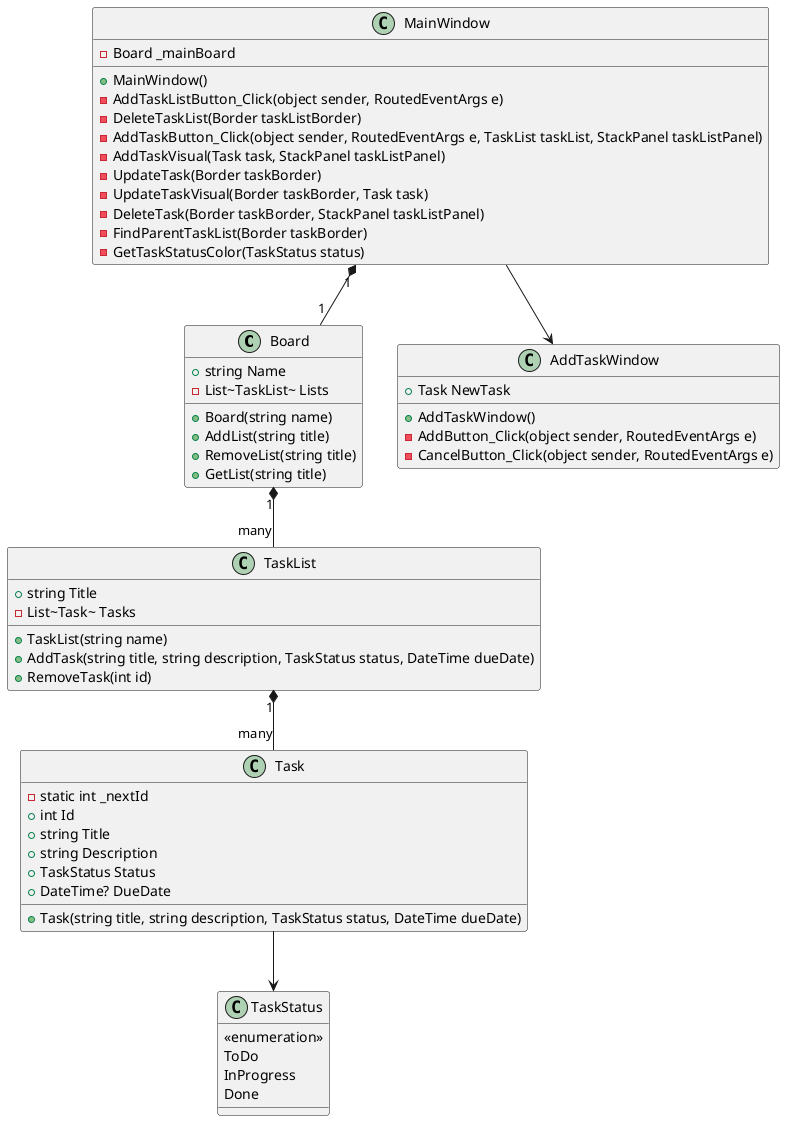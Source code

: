 @startuml

    class Board {
        +string Name
        -List~TaskList~ Lists
        +Board(string name)
        +AddList(string title)
        +RemoveList(string title)
        +GetList(string title)
    }
    
    class TaskList {
        +string Title
        -List~Task~ Tasks
        +TaskList(string name)
        +AddTask(string title, string description, TaskStatus status, DateTime dueDate)
        +RemoveTask(int id)
    }
    
    class Task {
        -static int _nextId
        +int Id
        +string Title
        +string Description
        +TaskStatus Status
        +DateTime? DueDate
        +Task(string title, string description, TaskStatus status, DateTime dueDate)
    }
    
    class TaskStatus {
        <<enumeration>>
        ToDo
        InProgress
        Done
    }
    
    class MainWindow {
        -Board _mainBoard
        +MainWindow()
        -AddTaskListButton_Click(object sender, RoutedEventArgs e)
        -DeleteTaskList(Border taskListBorder)
        -AddTaskButton_Click(object sender, RoutedEventArgs e, TaskList taskList, StackPanel taskListPanel)
        -AddTaskVisual(Task task, StackPanel taskListPanel)
        -UpdateTask(Border taskBorder)
        -UpdateTaskVisual(Border taskBorder, Task task)
        -DeleteTask(Border taskBorder, StackPanel taskListPanel)
        -FindParentTaskList(Border taskBorder)
        -GetTaskStatusColor(TaskStatus status)
    }
    
    class AddTaskWindow {
        +Task NewTask
        +AddTaskWindow()
        -AddButton_Click(object sender, RoutedEventArgs e)
        -CancelButton_Click(object sender, RoutedEventArgs e)
    }
    
    Board "1" *-- "many" TaskList
    TaskList "1" *-- "many" Task
    Task --> TaskStatus
    MainWindow "1" *-- "1" Board
    MainWindow --> AddTaskWindow

@enduml